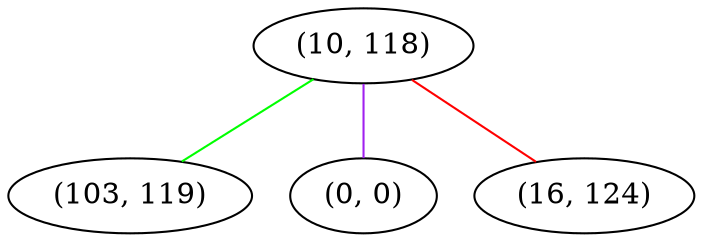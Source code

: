graph "" {
"(10, 118)";
"(103, 119)";
"(0, 0)";
"(16, 124)";
"(10, 118)" -- "(0, 0)"  [color=purple, key=0, weight=4];
"(10, 118)" -- "(103, 119)"  [color=green, key=0, weight=2];
"(10, 118)" -- "(16, 124)"  [color=red, key=0, weight=1];
}
